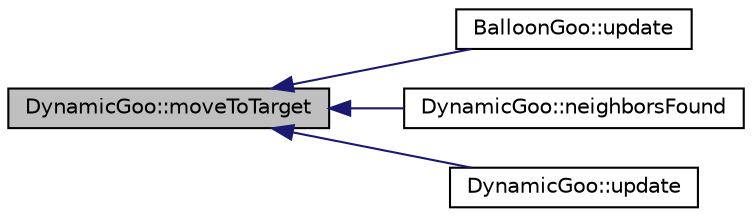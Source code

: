digraph G
{
  edge [fontname="Helvetica",fontsize="10",labelfontname="Helvetica",labelfontsize="10"];
  node [fontname="Helvetica",fontsize="10",shape=record];
  rankdir="LR";
  Node1 [label="DynamicGoo::moveToTarget",height=0.2,width=0.4,color="black", fillcolor="grey75", style="filled" fontcolor="black"];
  Node1 -> Node2 [dir="back",color="midnightblue",fontsize="10",style="solid",fontname="Helvetica"];
  Node2 [label="BalloonGoo::update",height=0.2,width=0.4,color="black", fillcolor="white", style="filled",URL="$da/dfa/classBalloonGoo.html#af5f6a827b0786213637689f48ca7e329"];
  Node1 -> Node3 [dir="back",color="midnightblue",fontsize="10",style="solid",fontname="Helvetica"];
  Node3 [label="DynamicGoo::neighborsFound",height=0.2,width=0.4,color="black", fillcolor="white", style="filled",URL="$d6/d97/classDynamicGoo.html#ae8998daa33c6cc471d70c16fbb752075"];
  Node1 -> Node4 [dir="back",color="midnightblue",fontsize="10",style="solid",fontname="Helvetica"];
  Node4 [label="DynamicGoo::update",height=0.2,width=0.4,color="black", fillcolor="white", style="filled",URL="$d6/d97/classDynamicGoo.html#a6e921cea42c85947d4a7757f7f2d454d"];
}
